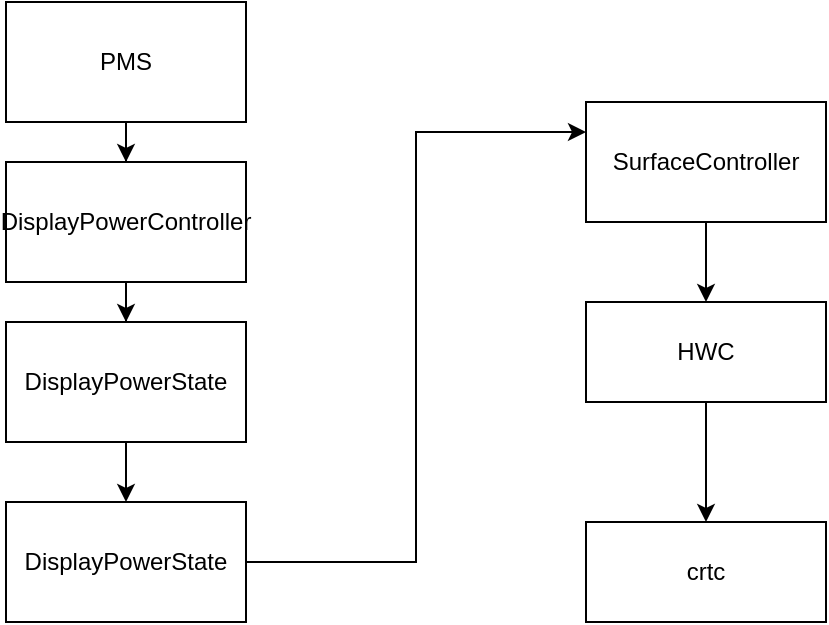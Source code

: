 <mxfile version="14.2.9" type="github">
  <diagram id="OZs2qPZD1lCQeIRRQxy_" name="Page-1">
    <mxGraphModel dx="868" dy="409" grid="1" gridSize="10" guides="1" tooltips="1" connect="1" arrows="1" fold="1" page="1" pageScale="1" pageWidth="827" pageHeight="1169" math="0" shadow="0">
      <root>
        <mxCell id="0" />
        <mxCell id="1" parent="0" />
        <mxCell id="2kbLX3eIMkflyjdoKBKz-8" value="" style="edgeStyle=orthogonalEdgeStyle;rounded=0;orthogonalLoop=1;jettySize=auto;html=1;" parent="1" source="2kbLX3eIMkflyjdoKBKz-1" target="2kbLX3eIMkflyjdoKBKz-3" edge="1">
          <mxGeometry relative="1" as="geometry" />
        </mxCell>
        <mxCell id="2kbLX3eIMkflyjdoKBKz-1" value="PMS" style="rounded=0;whiteSpace=wrap;html=1;" parent="1" vertex="1">
          <mxGeometry x="200" y="30" width="120" height="60" as="geometry" />
        </mxCell>
        <mxCell id="2kbLX3eIMkflyjdoKBKz-7" value="" style="edgeStyle=orthogonalEdgeStyle;rounded=0;orthogonalLoop=1;jettySize=auto;html=1;" parent="1" source="2kbLX3eIMkflyjdoKBKz-3" target="2kbLX3eIMkflyjdoKBKz-4" edge="1">
          <mxGeometry relative="1" as="geometry" />
        </mxCell>
        <mxCell id="2kbLX3eIMkflyjdoKBKz-3" value="DisplayPowerController&lt;br&gt;" style="rounded=0;whiteSpace=wrap;html=1;" parent="1" vertex="1">
          <mxGeometry x="200" y="110" width="120" height="60" as="geometry" />
        </mxCell>
        <mxCell id="2kbLX3eIMkflyjdoKBKz-10" value="" style="edgeStyle=orthogonalEdgeStyle;rounded=0;orthogonalLoop=1;jettySize=auto;html=1;" parent="1" source="2kbLX3eIMkflyjdoKBKz-4" target="2kbLX3eIMkflyjdoKBKz-9" edge="1">
          <mxGeometry relative="1" as="geometry" />
        </mxCell>
        <mxCell id="2kbLX3eIMkflyjdoKBKz-4" value="DisplayPowerState" style="rounded=0;whiteSpace=wrap;html=1;" parent="1" vertex="1">
          <mxGeometry x="200" y="190" width="120" height="60" as="geometry" />
        </mxCell>
        <mxCell id="sqrBYPML2mHzkbm2CdWW-1" style="edgeStyle=orthogonalEdgeStyle;rounded=0;orthogonalLoop=1;jettySize=auto;html=1;entryX=0;entryY=0.25;entryDx=0;entryDy=0;" edge="1" parent="1" source="2kbLX3eIMkflyjdoKBKz-9" target="2kbLX3eIMkflyjdoKBKz-11">
          <mxGeometry relative="1" as="geometry" />
        </mxCell>
        <mxCell id="2kbLX3eIMkflyjdoKBKz-9" value="DisplayPowerState" style="rounded=0;whiteSpace=wrap;html=1;" parent="1" vertex="1">
          <mxGeometry x="200" y="280" width="120" height="60" as="geometry" />
        </mxCell>
        <mxCell id="2kbLX3eIMkflyjdoKBKz-13" value="" style="edgeStyle=orthogonalEdgeStyle;rounded=0;orthogonalLoop=1;jettySize=auto;html=1;" parent="1" source="2kbLX3eIMkflyjdoKBKz-11" target="2kbLX3eIMkflyjdoKBKz-12" edge="1">
          <mxGeometry relative="1" as="geometry" />
        </mxCell>
        <mxCell id="2kbLX3eIMkflyjdoKBKz-11" value="SurfaceController" style="rounded=0;whiteSpace=wrap;html=1;" parent="1" vertex="1">
          <mxGeometry x="490" y="80" width="120" height="60" as="geometry" />
        </mxCell>
        <mxCell id="2kbLX3eIMkflyjdoKBKz-15" value="" style="edgeStyle=orthogonalEdgeStyle;rounded=0;orthogonalLoop=1;jettySize=auto;html=1;" parent="1" source="2kbLX3eIMkflyjdoKBKz-12" target="2kbLX3eIMkflyjdoKBKz-14" edge="1">
          <mxGeometry relative="1" as="geometry" />
        </mxCell>
        <mxCell id="2kbLX3eIMkflyjdoKBKz-12" value="HWC&lt;br&gt;" style="rounded=0;whiteSpace=wrap;html=1;" parent="1" vertex="1">
          <mxGeometry x="490" y="180" width="120" height="50" as="geometry" />
        </mxCell>
        <mxCell id="2kbLX3eIMkflyjdoKBKz-14" value="crtc" style="rounded=0;whiteSpace=wrap;html=1;" parent="1" vertex="1">
          <mxGeometry x="490" y="290" width="120" height="50" as="geometry" />
        </mxCell>
      </root>
    </mxGraphModel>
  </diagram>
</mxfile>
